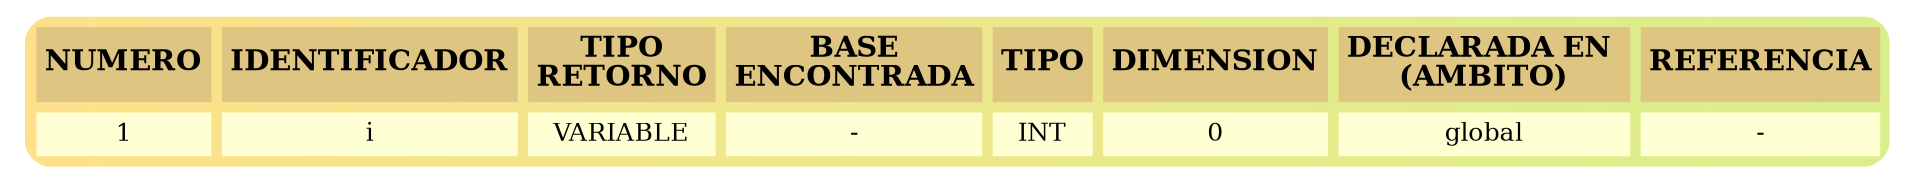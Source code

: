digraph G{
graph [ dpi = 150 ];
a0 [shape=none label=<
<TABLE border="0" cellspacing="5" cellpadding="4" style="rounded" bgcolor="/rdylgn11/5:/rdylgn11/7">
<TR>
<TD colspan="1" bgcolor="#DEC682"><FONT POINT-SIZE="14"><B>NUMERO</B></FONT></TD>
<TD colspan="1" bgcolor="#DEC682"><FONT POINT-SIZE="14"><B>IDENTIFICADOR</B></FONT></TD>
<TD colspan="1" bgcolor="#DEC682"><FONT POINT-SIZE="14"><B>TIPO<br/>RETORNO</B></FONT></TD>
<TD colspan="1" bgcolor="#DEC682"><FONT POINT-SIZE="14"><B>BASE<br/>ENCONTRADA</B></FONT></TD>
<TD colspan="1" bgcolor="#DEC682"><FONT POINT-SIZE="14"><B>TIPO</B></FONT></TD>
<TD colspan="1" bgcolor="#DEC682"><FONT POINT-SIZE="14"><B>DIMENSION</B></FONT></TD>
<TD colspan="1" bgcolor="#DEC682"><FONT POINT-SIZE="14"><B>DECLARADA EN <br/>(AMBITO)</B></FONT></TD>
<TD colspan="1" bgcolor="#DEC682"><FONT POINT-SIZE="14"><B>REFERENCIA</B></FONT></TD>
</TR>
<TR>
<TD  colspan="1" bgcolor="#ffffd4"><FONT POINT-SIZE="12">1</FONT></TD>
<TD  colspan="1" bgcolor="#ffffd4"><FONT POINT-SIZE="12">i</FONT></TD>
<TD  colspan="1" bgcolor="#ffffd4"><FONT POINT-SIZE="12">VARIABLE</FONT></TD>
<TD  colspan="1" bgcolor="#ffffd4"><FONT POINT-SIZE="12">-</FONT></TD>
<TD  colspan="1" bgcolor="#ffffd4"><FONT POINT-SIZE="12">INT</FONT></TD>
<TD  colspan="1" bgcolor="#ffffd4"><FONT POINT-SIZE="12">0</FONT></TD>
<TD  colspan="1" bgcolor="#ffffd4"><FONT POINT-SIZE="12">global</FONT></TD>
<TD  colspan="1" bgcolor="#ffffd4"><FONT POINT-SIZE="12">-</FONT></TD>
</TR>
</TABLE>>];
}
